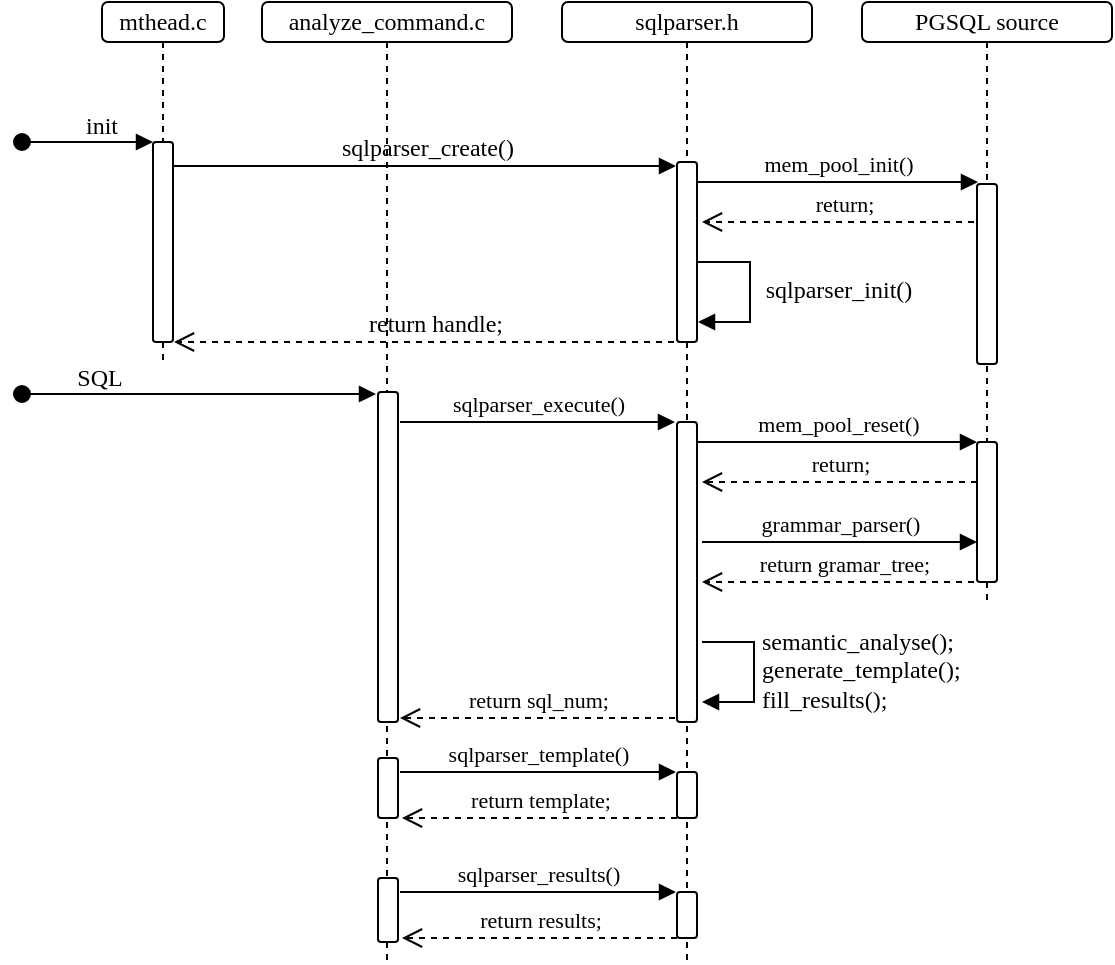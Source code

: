 <mxfile version="21.1.2" type="github">
  <diagram name="Page-1" id="2YBvvXClWsGukQMizWep">
    <mxGraphModel dx="956" dy="514" grid="1" gridSize="10" guides="1" tooltips="1" connect="1" arrows="1" fold="1" page="1" pageScale="1" pageWidth="850" pageHeight="1100" math="0" shadow="0">
      <root>
        <mxCell id="0" />
        <mxCell id="1" parent="0" />
        <mxCell id="aM9ryv3xv72pqoxQDRHE-1" value="analyze_command.c" style="shape=umlLifeline;perimeter=lifelinePerimeter;whiteSpace=wrap;html=1;container=0;dropTarget=0;collapsible=0;recursiveResize=0;outlineConnect=0;portConstraint=eastwest;newEdgeStyle={&quot;edgeStyle&quot;:&quot;elbowEdgeStyle&quot;,&quot;elbow&quot;:&quot;vertical&quot;,&quot;curved&quot;:0,&quot;rounded&quot;:0};size=20;participant=label;fontFamily=Comic Sans MS;rounded=1;" parent="1" vertex="1">
          <mxGeometry x="220" y="50" width="125" height="480" as="geometry" />
        </mxCell>
        <mxCell id="L-1QC0yEh2O5icnx4rdm-17" value="" style="html=1;points=[];perimeter=orthogonalPerimeter;outlineConnect=0;targetShapes=umlLifeline;portConstraint=eastwest;newEdgeStyle={&quot;edgeStyle&quot;:&quot;elbowEdgeStyle&quot;,&quot;elbow&quot;:&quot;vertical&quot;,&quot;curved&quot;:0,&quot;rounded&quot;:0};fontFamily=Comic Sans MS;rounded=1;" parent="aM9ryv3xv72pqoxQDRHE-1" vertex="1">
          <mxGeometry x="58" y="195" width="10" height="165" as="geometry" />
        </mxCell>
        <mxCell id="L-1QC0yEh2O5icnx4rdm-27" value="" style="html=1;points=[];perimeter=orthogonalPerimeter;outlineConnect=0;targetShapes=umlLifeline;portConstraint=eastwest;newEdgeStyle={&quot;edgeStyle&quot;:&quot;elbowEdgeStyle&quot;,&quot;elbow&quot;:&quot;vertical&quot;,&quot;curved&quot;:0,&quot;rounded&quot;:0};fontFamily=Comic Sans MS;rounded=1;" parent="aM9ryv3xv72pqoxQDRHE-1" vertex="1">
          <mxGeometry x="58" y="378" width="10" height="30" as="geometry" />
        </mxCell>
        <mxCell id="L-1QC0yEh2O5icnx4rdm-1" value="sqlparser.h" style="shape=umlLifeline;perimeter=lifelinePerimeter;whiteSpace=wrap;html=1;container=0;dropTarget=0;collapsible=0;recursiveResize=0;outlineConnect=0;portConstraint=eastwest;newEdgeStyle={&quot;edgeStyle&quot;:&quot;elbowEdgeStyle&quot;,&quot;elbow&quot;:&quot;vertical&quot;,&quot;curved&quot;:0,&quot;rounded&quot;:0};size=20;fontFamily=Comic Sans MS;rounded=1;" parent="1" vertex="1">
          <mxGeometry x="370" y="50" width="125" height="480" as="geometry" />
        </mxCell>
        <mxCell id="L-1QC0yEh2O5icnx4rdm-8" value="" style="html=1;points=[];perimeter=orthogonalPerimeter;outlineConnect=0;targetShapes=umlLifeline;portConstraint=eastwest;newEdgeStyle={&quot;edgeStyle&quot;:&quot;elbowEdgeStyle&quot;,&quot;elbow&quot;:&quot;vertical&quot;,&quot;curved&quot;:0,&quot;rounded&quot;:0};fontFamily=Comic Sans MS;rounded=1;" parent="L-1QC0yEh2O5icnx4rdm-1" vertex="1">
          <mxGeometry x="57.5" y="80" width="10" height="90" as="geometry" />
        </mxCell>
        <mxCell id="L-1QC0yEh2O5icnx4rdm-24" value="" style="html=1;points=[];perimeter=orthogonalPerimeter;outlineConnect=0;targetShapes=umlLifeline;portConstraint=eastwest;newEdgeStyle={&quot;edgeStyle&quot;:&quot;elbowEdgeStyle&quot;,&quot;elbow&quot;:&quot;vertical&quot;,&quot;curved&quot;:0,&quot;rounded&quot;:0};fontFamily=Comic Sans MS;rounded=1;" parent="L-1QC0yEh2O5icnx4rdm-1" vertex="1">
          <mxGeometry x="57.5" y="210" width="10" height="150" as="geometry" />
        </mxCell>
        <mxCell id="L-1QC0yEh2O5icnx4rdm-32" value="" style="html=1;points=[];perimeter=orthogonalPerimeter;outlineConnect=0;targetShapes=umlLifeline;portConstraint=eastwest;newEdgeStyle={&quot;edgeStyle&quot;:&quot;elbowEdgeStyle&quot;,&quot;elbow&quot;:&quot;vertical&quot;,&quot;curved&quot;:0,&quot;rounded&quot;:0};fontFamily=Comic Sans MS;rounded=1;" parent="L-1QC0yEh2O5icnx4rdm-1" vertex="1">
          <mxGeometry x="57.5" y="385" width="10" height="23" as="geometry" />
        </mxCell>
        <mxCell id="L-1QC0yEh2O5icnx4rdm-35" value="" style="html=1;points=[];perimeter=orthogonalPerimeter;outlineConnect=0;targetShapes=umlLifeline;portConstraint=eastwest;newEdgeStyle={&quot;edgeStyle&quot;:&quot;elbowEdgeStyle&quot;,&quot;elbow&quot;:&quot;vertical&quot;,&quot;curved&quot;:0,&quot;rounded&quot;:0};fontFamily=Comic Sans MS;rounded=1;" parent="L-1QC0yEh2O5icnx4rdm-1" vertex="1">
          <mxGeometry x="57.5" y="445" width="10" height="23" as="geometry" />
        </mxCell>
        <mxCell id="L-1QC0yEh2O5icnx4rdm-36" value="" style="html=1;points=[];perimeter=orthogonalPerimeter;outlineConnect=0;targetShapes=umlLifeline;portConstraint=eastwest;newEdgeStyle={&quot;edgeStyle&quot;:&quot;elbowEdgeStyle&quot;,&quot;elbow&quot;:&quot;vertical&quot;,&quot;curved&quot;:0,&quot;rounded&quot;:0};fontFamily=Comic Sans MS;rounded=1;" parent="L-1QC0yEh2O5icnx4rdm-1" vertex="1">
          <mxGeometry x="-92" y="438" width="10" height="32" as="geometry" />
        </mxCell>
        <mxCell id="L-1QC0yEh2O5icnx4rdm-37" value="sqlparser_results()" style="html=1;verticalAlign=bottom;endArrow=block;edgeStyle=elbowEdgeStyle;elbow=vertical;curved=0;rounded=0;fontFamily=Comic Sans MS;" parent="L-1QC0yEh2O5icnx4rdm-1" edge="1">
          <mxGeometry width="80" relative="1" as="geometry">
            <mxPoint x="-81" y="445" as="sourcePoint" />
            <mxPoint x="57" y="445" as="targetPoint" />
          </mxGeometry>
        </mxCell>
        <mxCell id="L-1QC0yEh2O5icnx4rdm-38" value="return results;" style="html=1;verticalAlign=bottom;endArrow=open;dashed=1;endSize=8;edgeStyle=elbowEdgeStyle;elbow=vertical;curved=0;rounded=0;fontFamily=Comic Sans MS;" parent="L-1QC0yEh2O5icnx4rdm-1" source="L-1QC0yEh2O5icnx4rdm-35" edge="1">
          <mxGeometry relative="1" as="geometry">
            <mxPoint y="468" as="sourcePoint" />
            <mxPoint x="-80" y="468" as="targetPoint" />
          </mxGeometry>
        </mxCell>
        <mxCell id="L-1QC0yEh2O5icnx4rdm-5" value="mthead.c" style="shape=umlLifeline;perimeter=lifelinePerimeter;whiteSpace=wrap;html=1;container=0;dropTarget=0;collapsible=0;recursiveResize=0;outlineConnect=0;portConstraint=eastwest;newEdgeStyle={&quot;edgeStyle&quot;:&quot;elbowEdgeStyle&quot;,&quot;elbow&quot;:&quot;vertical&quot;,&quot;curved&quot;:0,&quot;rounded&quot;:0};size=20;fontFamily=Comic Sans MS;rounded=1;" parent="1" vertex="1">
          <mxGeometry x="140" y="50" width="61" height="180" as="geometry" />
        </mxCell>
        <mxCell id="L-1QC0yEh2O5icnx4rdm-6" value="" style="html=1;points=[];perimeter=orthogonalPerimeter;outlineConnect=0;targetShapes=umlLifeline;portConstraint=eastwest;newEdgeStyle={&quot;edgeStyle&quot;:&quot;elbowEdgeStyle&quot;,&quot;elbow&quot;:&quot;vertical&quot;,&quot;curved&quot;:0,&quot;rounded&quot;:0};fontFamily=Comic Sans MS;rounded=1;" parent="L-1QC0yEh2O5icnx4rdm-5" vertex="1">
          <mxGeometry x="25.5" y="70" width="10" height="100" as="geometry" />
        </mxCell>
        <mxCell id="L-1QC0yEh2O5icnx4rdm-7" value="" style="html=1;verticalAlign=bottom;startArrow=oval;endArrow=block;startSize=8;edgeStyle=elbowEdgeStyle;elbow=vertical;curved=0;rounded=0;fontFamily=Comic Sans MS;" parent="L-1QC0yEh2O5icnx4rdm-5" target="L-1QC0yEh2O5icnx4rdm-6" edge="1">
          <mxGeometry relative="1" as="geometry">
            <mxPoint x="-40" y="70" as="sourcePoint" />
          </mxGeometry>
        </mxCell>
        <mxCell id="L-1QC0yEh2O5icnx4rdm-10" value="" style="html=1;verticalAlign=bottom;endArrow=block;edgeStyle=elbowEdgeStyle;elbow=vertical;curved=0;rounded=0;arcSize=20;fontFamily=Comic Sans MS;" parent="1" edge="1">
          <mxGeometry width="80" relative="1" as="geometry">
            <mxPoint x="176" y="132" as="sourcePoint" />
            <mxPoint x="427" y="132" as="targetPoint" />
          </mxGeometry>
        </mxCell>
        <mxCell id="L-1QC0yEh2O5icnx4rdm-14" value="" style="html=1;verticalAlign=bottom;endArrow=open;dashed=1;endSize=8;edgeStyle=elbowEdgeStyle;elbow=vertical;curved=0;rounded=0;fontFamily=Comic Sans MS;" parent="1" edge="1">
          <mxGeometry relative="1" as="geometry">
            <mxPoint x="426" y="220" as="sourcePoint" />
            <mxPoint x="176" y="220" as="targetPoint" />
            <mxPoint as="offset" />
          </mxGeometry>
        </mxCell>
        <mxCell id="L-1QC0yEh2O5icnx4rdm-15" value="sqlparser_create()" style="text;strokeColor=none;align=center;fillColor=none;html=1;verticalAlign=middle;whiteSpace=wrap;rounded=0;fontFamily=Comic Sans MS;" parent="1" vertex="1">
          <mxGeometry x="252.5" y="118" width="100" height="10" as="geometry" />
        </mxCell>
        <mxCell id="L-1QC0yEh2O5icnx4rdm-16" value="return handle;" style="text;strokeColor=none;align=center;fillColor=none;html=1;verticalAlign=middle;whiteSpace=wrap;rounded=0;fontFamily=Comic Sans MS;" parent="1" vertex="1">
          <mxGeometry x="262.5" y="206" width="87.5" height="10" as="geometry" />
        </mxCell>
        <mxCell id="L-1QC0yEh2O5icnx4rdm-19" value="" style="html=1;verticalAlign=bottom;startArrow=oval;startFill=1;endArrow=block;startSize=8;edgeStyle=elbowEdgeStyle;elbow=vertical;curved=0;rounded=0;fontFamily=Comic Sans MS;" parent="1" edge="1">
          <mxGeometry width="60" relative="1" as="geometry">
            <mxPoint x="100" y="246" as="sourcePoint" />
            <mxPoint x="277" y="246" as="targetPoint" />
          </mxGeometry>
        </mxCell>
        <mxCell id="L-1QC0yEh2O5icnx4rdm-25" value="sqlparser_execute()" style="html=1;verticalAlign=bottom;endArrow=block;edgeStyle=elbowEdgeStyle;elbow=vertical;curved=0;rounded=0;fontFamily=Comic Sans MS;" parent="1" edge="1">
          <mxGeometry width="80" relative="1" as="geometry">
            <mxPoint x="289" y="260" as="sourcePoint" />
            <mxPoint x="426.5" y="260" as="targetPoint" />
          </mxGeometry>
        </mxCell>
        <mxCell id="L-1QC0yEh2O5icnx4rdm-26" value="return sql_num;" style="html=1;verticalAlign=bottom;endArrow=open;dashed=1;endSize=8;edgeStyle=elbowEdgeStyle;elbow=horizontal;curved=0;rounded=0;fontFamily=Comic Sans MS;" parent="1" edge="1">
          <mxGeometry x="-0.001" relative="1" as="geometry">
            <mxPoint x="426.5" y="408" as="sourcePoint" />
            <mxPoint x="289" y="408" as="targetPoint" />
            <Array as="points">
              <mxPoint x="358" y="408" />
            </Array>
            <mxPoint as="offset" />
          </mxGeometry>
        </mxCell>
        <mxCell id="L-1QC0yEh2O5icnx4rdm-28" value="SQL" style="text;strokeColor=none;align=center;fillColor=none;html=1;verticalAlign=middle;whiteSpace=wrap;rounded=0;fontFamily=Comic Sans MS;" parent="1" vertex="1">
          <mxGeometry x="129" y="233" width="20" height="10" as="geometry" />
        </mxCell>
        <mxCell id="L-1QC0yEh2O5icnx4rdm-29" value="init" style="text;strokeColor=none;align=center;fillColor=none;html=1;verticalAlign=middle;whiteSpace=wrap;rounded=0;fontFamily=Comic Sans MS;" parent="1" vertex="1">
          <mxGeometry x="135" y="112" width="10" as="geometry" />
        </mxCell>
        <mxCell id="L-1QC0yEh2O5icnx4rdm-33" value="sqlparser_template()" style="html=1;verticalAlign=bottom;endArrow=block;edgeStyle=elbowEdgeStyle;elbow=vertical;curved=0;rounded=0;fontFamily=Comic Sans MS;" parent="1" edge="1">
          <mxGeometry width="80" relative="1" as="geometry">
            <mxPoint x="289" y="435" as="sourcePoint" />
            <mxPoint x="427" y="435" as="targetPoint" />
          </mxGeometry>
        </mxCell>
        <mxCell id="L-1QC0yEh2O5icnx4rdm-34" value="return template;" style="html=1;verticalAlign=bottom;endArrow=open;dashed=1;endSize=8;edgeStyle=elbowEdgeStyle;elbow=vertical;curved=0;rounded=0;fontFamily=Comic Sans MS;" parent="1" source="L-1QC0yEh2O5icnx4rdm-32" edge="1">
          <mxGeometry relative="1" as="geometry">
            <mxPoint x="370" y="458" as="sourcePoint" />
            <mxPoint x="290" y="458" as="targetPoint" />
          </mxGeometry>
        </mxCell>
        <mxCell id="L-1QC0yEh2O5icnx4rdm-41" value="mem_pool_init()" style="html=1;verticalAlign=bottom;endArrow=block;edgeStyle=elbowEdgeStyle;elbow=vertical;curved=0;rounded=0;fontFamily=Comic Sans MS;" parent="1" edge="1">
          <mxGeometry width="80" relative="1" as="geometry">
            <mxPoint x="438" y="140" as="sourcePoint" />
            <mxPoint x="578" y="140" as="targetPoint" />
          </mxGeometry>
        </mxCell>
        <mxCell id="L-1QC0yEh2O5icnx4rdm-42" value="return;" style="html=1;verticalAlign=bottom;endArrow=open;dashed=1;endSize=8;edgeStyle=elbowEdgeStyle;elbow=vertical;curved=0;rounded=0;fontFamily=Comic Sans MS;" parent="1" source="L-1QC0yEh2O5icnx4rdm-49" edge="1">
          <mxGeometry relative="1" as="geometry">
            <mxPoint x="570" y="160" as="sourcePoint" />
            <mxPoint x="440" y="160" as="targetPoint" />
          </mxGeometry>
        </mxCell>
        <mxCell id="L-1QC0yEh2O5icnx4rdm-43" value="" style="endArrow=block;endFill=1;endSize=6;html=1;rounded=0;align=left;verticalAlign=top;exitX=0.9;exitY=0.25;exitDx=0;exitDy=0;exitPerimeter=0;strokeWidth=1;fontFamily=Comic Sans MS;" parent="1" edge="1">
          <mxGeometry width="160" relative="1" as="geometry">
            <mxPoint x="438" y="180" as="sourcePoint" />
            <mxPoint x="438" y="210" as="targetPoint" />
            <Array as="points">
              <mxPoint x="464" y="180" />
              <mxPoint x="464" y="200" />
              <mxPoint x="464" y="210" />
            </Array>
          </mxGeometry>
        </mxCell>
        <mxCell id="L-1QC0yEh2O5icnx4rdm-44" value="sqlparser_init()" style="text;strokeColor=none;align=center;fillColor=none;html=1;verticalAlign=middle;whiteSpace=wrap;rounded=0;fontFamily=Comic Sans MS;" parent="1" vertex="1">
          <mxGeometry x="468" y="184" width="81" height="20" as="geometry" />
        </mxCell>
        <mxCell id="L-1QC0yEh2O5icnx4rdm-45" value="mem_pool_reset()" style="html=1;verticalAlign=bottom;endArrow=block;edgeStyle=elbowEdgeStyle;elbow=vertical;curved=0;rounded=0;fontFamily=Comic Sans MS;" parent="1" target="L-1QC0yEh2O5icnx4rdm-51" edge="1">
          <mxGeometry width="80" relative="1" as="geometry">
            <mxPoint x="438" y="270" as="sourcePoint" />
            <mxPoint x="575" y="270" as="targetPoint" />
          </mxGeometry>
        </mxCell>
        <mxCell id="L-1QC0yEh2O5icnx4rdm-46" value="return;" style="html=1;verticalAlign=bottom;endArrow=open;dashed=1;endSize=8;edgeStyle=elbowEdgeStyle;elbow=vertical;curved=0;rounded=0;fontFamily=Comic Sans MS;" parent="1" source="L-1QC0yEh2O5icnx4rdm-51" edge="1">
          <mxGeometry relative="1" as="geometry">
            <mxPoint x="570" y="290" as="sourcePoint" />
            <mxPoint x="440" y="290" as="targetPoint" />
          </mxGeometry>
        </mxCell>
        <mxCell id="L-1QC0yEh2O5icnx4rdm-47" value="grammar_parser()" style="html=1;verticalAlign=bottom;endArrow=block;edgeStyle=elbowEdgeStyle;elbow=vertical;curved=0;rounded=0;fontFamily=Comic Sans MS;" parent="1" target="L-1QC0yEh2O5icnx4rdm-51" edge="1">
          <mxGeometry width="80" relative="1" as="geometry">
            <mxPoint x="440" y="320" as="sourcePoint" />
            <mxPoint x="575" y="320" as="targetPoint" />
          </mxGeometry>
        </mxCell>
        <mxCell id="L-1QC0yEh2O5icnx4rdm-48" value="return gramar_tree;" style="html=1;verticalAlign=bottom;endArrow=open;dashed=1;endSize=8;edgeStyle=elbowEdgeStyle;elbow=vertical;curved=0;rounded=0;fontFamily=Comic Sans MS;" parent="1" source="L-1QC0yEh2O5icnx4rdm-49" edge="1">
          <mxGeometry relative="1" as="geometry">
            <mxPoint x="570" y="340" as="sourcePoint" />
            <mxPoint x="440" y="340" as="targetPoint" />
          </mxGeometry>
        </mxCell>
        <mxCell id="L-1QC0yEh2O5icnx4rdm-49" value="PGSQL source" style="shape=umlLifeline;perimeter=lifelinePerimeter;whiteSpace=wrap;html=1;container=0;dropTarget=0;collapsible=0;recursiveResize=0;outlineConnect=0;portConstraint=eastwest;newEdgeStyle={&quot;edgeStyle&quot;:&quot;elbowEdgeStyle&quot;,&quot;elbow&quot;:&quot;vertical&quot;,&quot;curved&quot;:0,&quot;rounded&quot;:0};size=20;fontFamily=Comic Sans MS;rounded=1;" parent="1" vertex="1">
          <mxGeometry x="520" y="50" width="125" height="300" as="geometry" />
        </mxCell>
        <mxCell id="L-1QC0yEh2O5icnx4rdm-50" value="" style="html=1;points=[];perimeter=orthogonalPerimeter;outlineConnect=0;targetShapes=umlLifeline;portConstraint=eastwest;newEdgeStyle={&quot;edgeStyle&quot;:&quot;elbowEdgeStyle&quot;,&quot;elbow&quot;:&quot;vertical&quot;,&quot;curved&quot;:0,&quot;rounded&quot;:0};fontFamily=Comic Sans MS;rounded=1;" parent="L-1QC0yEh2O5icnx4rdm-49" vertex="1">
          <mxGeometry x="57.5" y="91" width="10" height="90" as="geometry" />
        </mxCell>
        <mxCell id="L-1QC0yEh2O5icnx4rdm-51" value="" style="html=1;points=[];perimeter=orthogonalPerimeter;outlineConnect=0;targetShapes=umlLifeline;portConstraint=eastwest;newEdgeStyle={&quot;edgeStyle&quot;:&quot;elbowEdgeStyle&quot;,&quot;elbow&quot;:&quot;vertical&quot;,&quot;curved&quot;:0,&quot;rounded&quot;:0};fontFamily=Comic Sans MS;rounded=1;" parent="L-1QC0yEh2O5icnx4rdm-49" vertex="1">
          <mxGeometry x="57.5" y="220" width="10" height="70" as="geometry" />
        </mxCell>
        <mxCell id="L-1QC0yEh2O5icnx4rdm-57" value="" style="endArrow=block;endFill=1;endSize=6;html=1;rounded=0;align=left;verticalAlign=top;exitX=0.9;exitY=0.25;exitDx=0;exitDy=0;exitPerimeter=0;strokeWidth=1;fontFamily=Comic Sans MS;" parent="1" edge="1">
          <mxGeometry width="160" relative="1" as="geometry">
            <mxPoint x="440" y="370" as="sourcePoint" />
            <mxPoint x="440" y="400" as="targetPoint" />
            <Array as="points">
              <mxPoint x="466" y="370" />
              <mxPoint x="466" y="390" />
              <mxPoint x="466" y="400" />
            </Array>
          </mxGeometry>
        </mxCell>
        <mxCell id="L-1QC0yEh2O5icnx4rdm-58" value="semantic_analyse();&lt;br&gt;generate_template();&lt;br&gt;fill_results();" style="text;strokeColor=none;align=left;fillColor=none;html=1;verticalAlign=middle;whiteSpace=wrap;rounded=0;fontFamily=Comic Sans MS;" parent="1" vertex="1">
          <mxGeometry x="468" y="359" width="123" height="50" as="geometry" />
        </mxCell>
      </root>
    </mxGraphModel>
  </diagram>
</mxfile>
